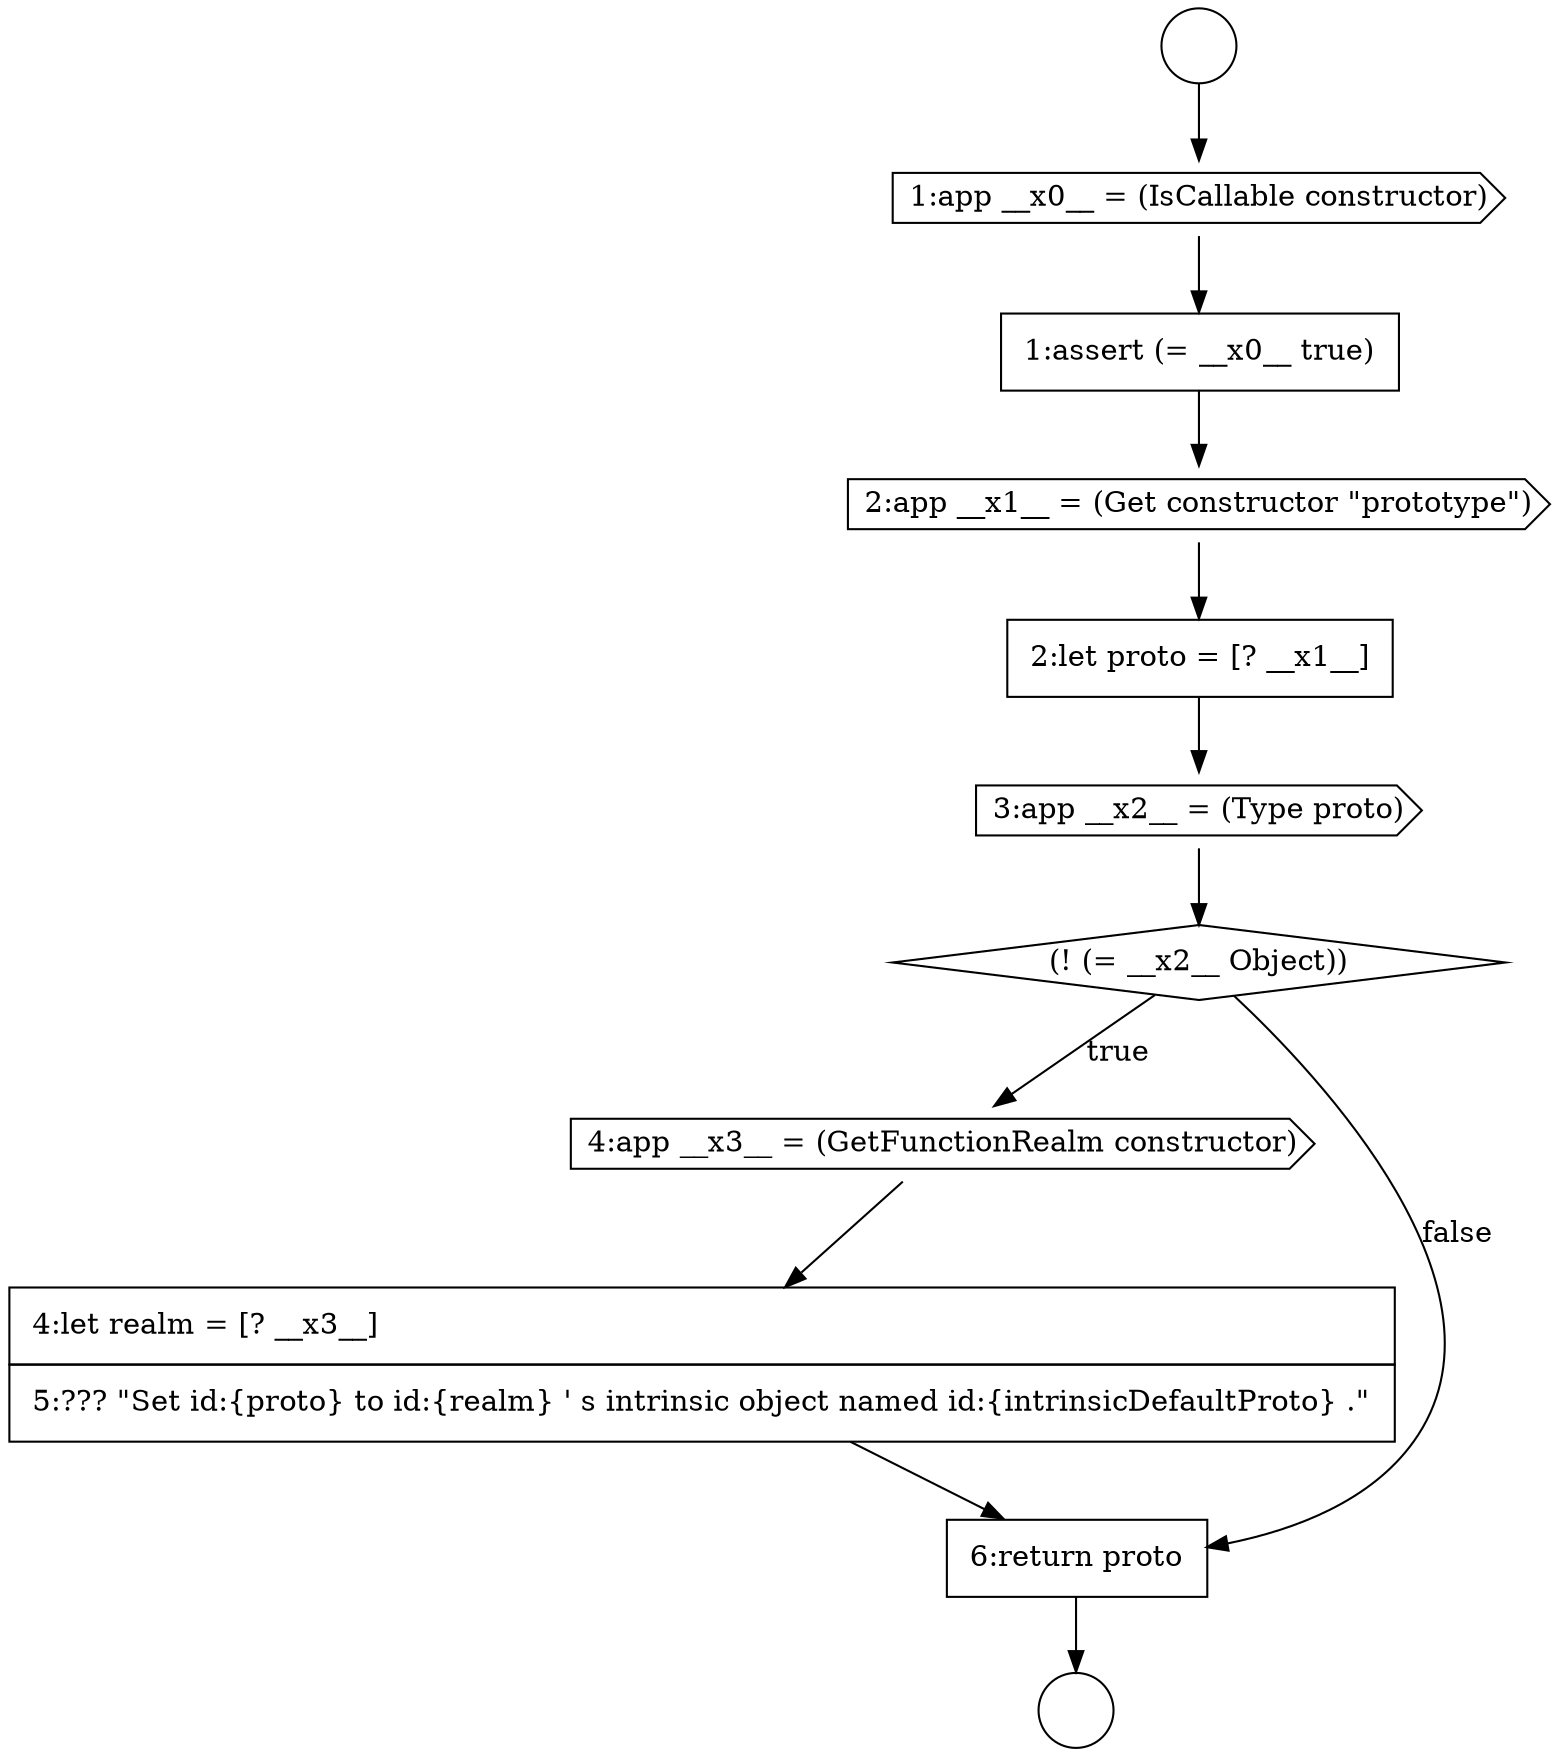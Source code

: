 digraph {
  node1919 [shape=cds, label=<<font color="black">4:app __x3__ = (GetFunctionRealm constructor)</font>> color="black" fillcolor="white" style=filled]
  node1911 [shape=circle label=" " color="black" fillcolor="white" style=filled]
  node1915 [shape=cds, label=<<font color="black">2:app __x1__ = (Get constructor &quot;prototype&quot;)</font>> color="black" fillcolor="white" style=filled]
  node1920 [shape=none, margin=0, label=<<font color="black">
    <table border="0" cellborder="1" cellspacing="0" cellpadding="10">
      <tr><td align="left">4:let realm = [? __x3__]</td></tr>
      <tr><td align="left">5:??? &quot;Set id:{proto} to id:{realm} ' s intrinsic object named id:{intrinsicDefaultProto} .&quot;</td></tr>
    </table>
  </font>> color="black" fillcolor="white" style=filled]
  node1916 [shape=none, margin=0, label=<<font color="black">
    <table border="0" cellborder="1" cellspacing="0" cellpadding="10">
      <tr><td align="left">2:let proto = [? __x1__]</td></tr>
    </table>
  </font>> color="black" fillcolor="white" style=filled]
  node1914 [shape=none, margin=0, label=<<font color="black">
    <table border="0" cellborder="1" cellspacing="0" cellpadding="10">
      <tr><td align="left">1:assert (= __x0__ true)</td></tr>
    </table>
  </font>> color="black" fillcolor="white" style=filled]
  node1921 [shape=none, margin=0, label=<<font color="black">
    <table border="0" cellborder="1" cellspacing="0" cellpadding="10">
      <tr><td align="left">6:return proto</td></tr>
    </table>
  </font>> color="black" fillcolor="white" style=filled]
  node1918 [shape=diamond, label=<<font color="black">(! (= __x2__ Object))</font>> color="black" fillcolor="white" style=filled]
  node1913 [shape=cds, label=<<font color="black">1:app __x0__ = (IsCallable constructor)</font>> color="black" fillcolor="white" style=filled]
  node1917 [shape=cds, label=<<font color="black">3:app __x2__ = (Type proto)</font>> color="black" fillcolor="white" style=filled]
  node1912 [shape=circle label=" " color="black" fillcolor="white" style=filled]
  node1920 -> node1921 [ color="black"]
  node1913 -> node1914 [ color="black"]
  node1921 -> node1912 [ color="black"]
  node1917 -> node1918 [ color="black"]
  node1914 -> node1915 [ color="black"]
  node1918 -> node1919 [label=<<font color="black">true</font>> color="black"]
  node1918 -> node1921 [label=<<font color="black">false</font>> color="black"]
  node1919 -> node1920 [ color="black"]
  node1916 -> node1917 [ color="black"]
  node1915 -> node1916 [ color="black"]
  node1911 -> node1913 [ color="black"]
}
